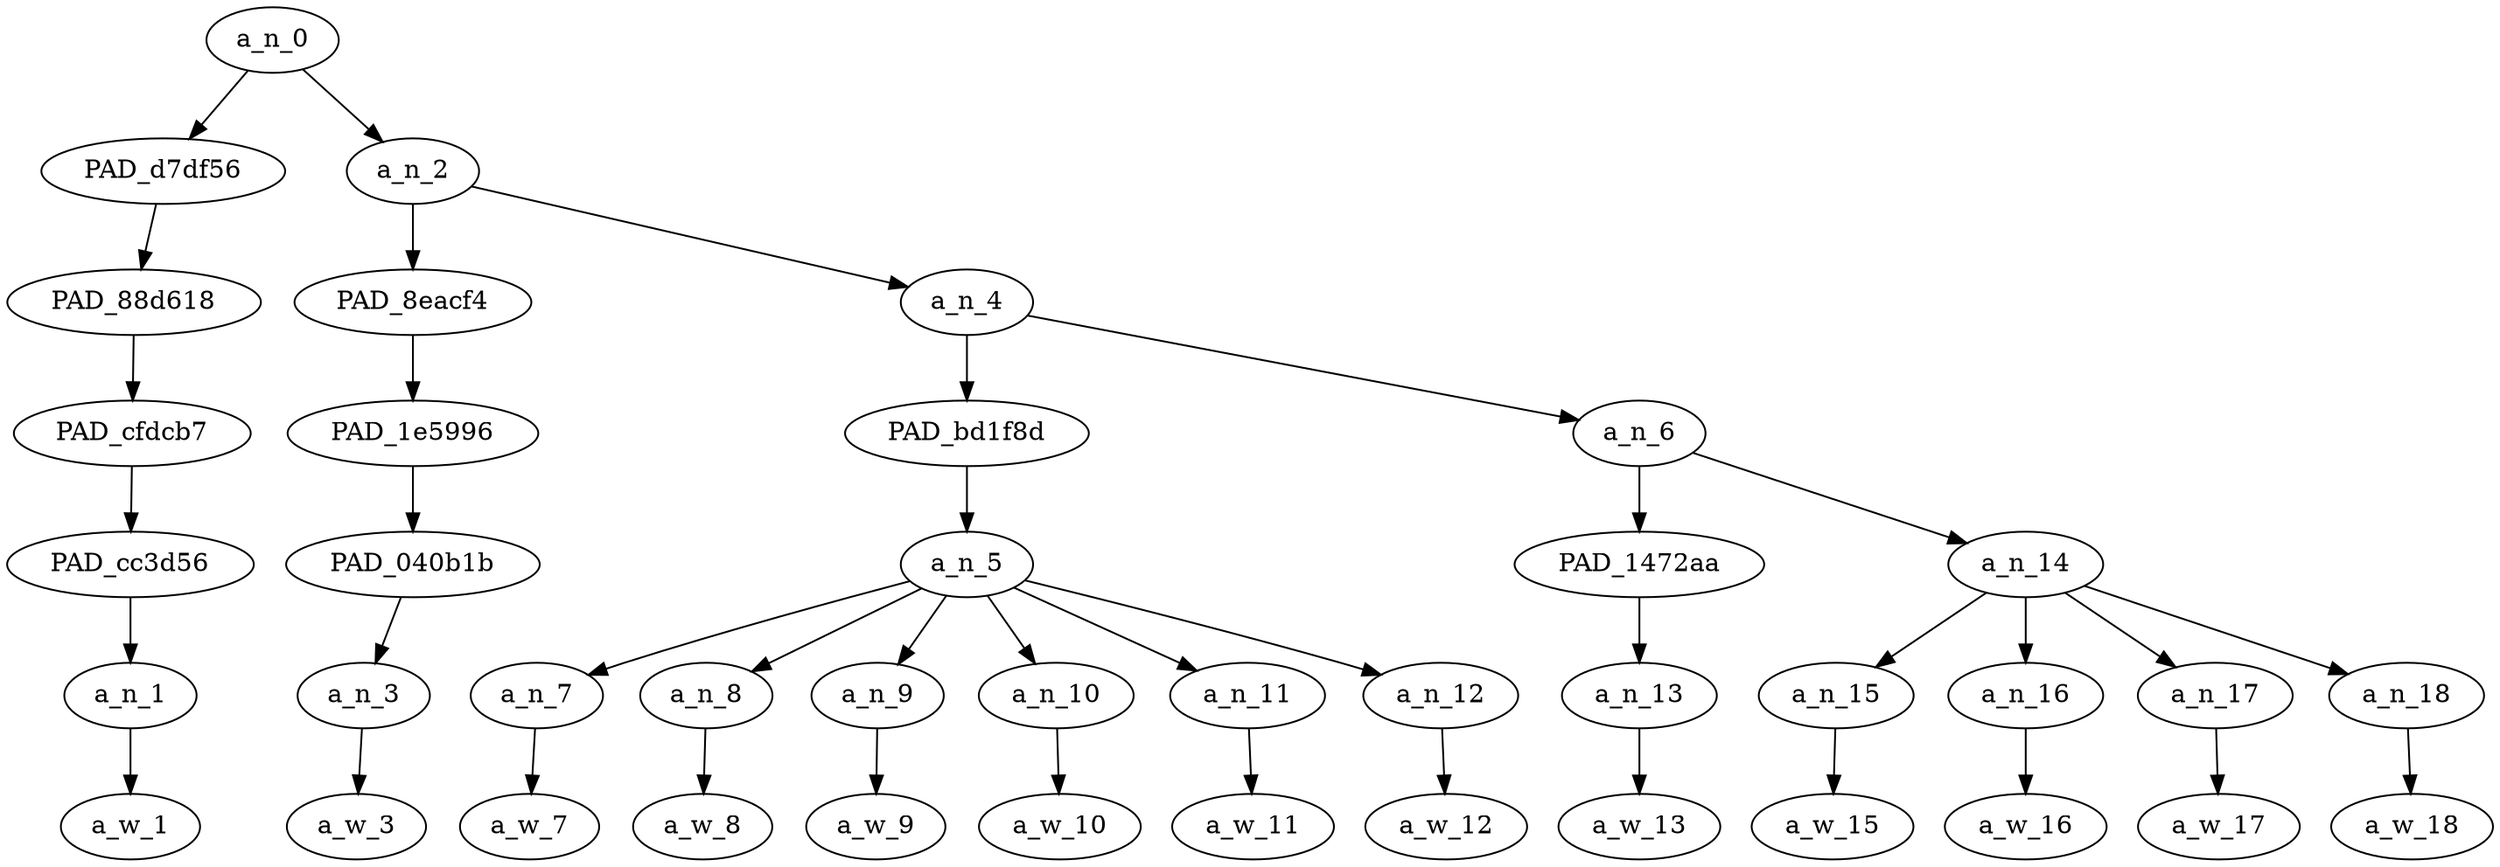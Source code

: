 strict digraph "" {
	a_n_0	[div_dir=1,
		index=0,
		level=6,
		pos="1.96875,6!",
		text_span="[0, 1, 2, 3, 4, 5, 6, 7, 8, 9, 10, 11, 12]",
		value=1.00000001];
	PAD_d7df56	[div_dir=1,
		index=0,
		level=5,
		pos="0.0,5!",
		text_span="[0]",
		value=0.05174824];
	a_n_0 -> PAD_d7df56;
	a_n_2	[div_dir=1,
		index=1,
		level=5,
		pos="3.9375,5!",
		text_span="[1, 2, 3, 4, 5, 6, 7, 8, 9, 10, 11, 12]",
		value=0.94687407];
	a_n_0 -> a_n_2;
	PAD_88d618	[div_dir=1,
		index=0,
		level=4,
		pos="0.0,4!",
		text_span="[0]",
		value=0.05174824];
	PAD_d7df56 -> PAD_88d618;
	PAD_cfdcb7	[div_dir=1,
		index=0,
		level=3,
		pos="0.0,3!",
		text_span="[0]",
		value=0.05174824];
	PAD_88d618 -> PAD_cfdcb7;
	PAD_cc3d56	[div_dir=1,
		index=0,
		level=2,
		pos="0.0,2!",
		text_span="[0]",
		value=0.05174824];
	PAD_cfdcb7 -> PAD_cc3d56;
	a_n_1	[div_dir=1,
		index=0,
		level=1,
		pos="0.0,1!",
		text_span="[0]",
		value=0.05174824];
	PAD_cc3d56 -> a_n_1;
	a_w_1	[div_dir=0,
		index=0,
		level=0,
		pos="0,0!",
		text_span="[0]",
		value=he];
	a_n_1 -> a_w_1;
	PAD_8eacf4	[div_dir=-1,
		index=1,
		level=4,
		pos="1.0,4!",
		text_span="[1]",
		value=0.03943554];
	a_n_2 -> PAD_8eacf4;
	a_n_4	[div_dir=1,
		index=2,
		level=4,
		pos="6.875,4!",
		text_span="[2, 3, 4, 5, 6, 7, 8, 9, 10, 11, 12]",
		value=0.90613629];
	a_n_2 -> a_n_4;
	PAD_1e5996	[div_dir=-1,
		index=1,
		level=3,
		pos="1.0,3!",
		text_span="[1]",
		value=0.03943554];
	PAD_8eacf4 -> PAD_1e5996;
	PAD_040b1b	[div_dir=-1,
		index=1,
		level=2,
		pos="1.0,2!",
		text_span="[1]",
		value=0.03943554];
	PAD_1e5996 -> PAD_040b1b;
	a_n_3	[div_dir=-1,
		index=1,
		level=1,
		pos="1.0,1!",
		text_span="[1]",
		value=0.03943554];
	PAD_040b1b -> a_n_3;
	a_w_3	[div_dir=0,
		index=1,
		level=0,
		pos="1,0!",
		text_span="[1]",
		value=is];
	a_n_3 -> a_w_3;
	PAD_bd1f8d	[div_dir=1,
		index=2,
		level=3,
		pos="4.5,3!",
		text_span="[2, 3, 4, 5, 6, 7]",
		value=0.43877805];
	a_n_4 -> PAD_bd1f8d;
	a_n_6	[div_dir=1,
		index=3,
		level=3,
		pos="9.25,3!",
		text_span="[8, 9, 10, 11, 12]",
		value=0.46595543];
	a_n_4 -> a_n_6;
	a_n_5	[div_dir=1,
		index=2,
		level=2,
		pos="4.5,2!",
		text_span="[2, 3, 4, 5, 6, 7]",
		value=0.43877805];
	PAD_bd1f8d -> a_n_5;
	a_n_7	[div_dir=1,
		index=2,
		level=1,
		pos="2.0,1!",
		text_span="[2]",
		value=0.04495321];
	a_n_5 -> a_n_7;
	a_n_8	[div_dir=1,
		index=3,
		level=1,
		pos="3.0,1!",
		text_span="[3]",
		value=0.13949837];
	a_n_5 -> a_n_8;
	a_n_9	[div_dir=1,
		index=4,
		level=1,
		pos="4.0,1!",
		text_span="[4]",
		value=0.07636530];
	a_n_5 -> a_n_9;
	a_n_10	[div_dir=1,
		index=5,
		level=1,
		pos="5.0,1!",
		text_span="[5]",
		value=0.07193073];
	a_n_5 -> a_n_10;
	a_n_11	[div_dir=1,
		index=6,
		level=1,
		pos="6.0,1!",
		text_span="[6]",
		value=0.05877555];
	a_n_5 -> a_n_11;
	a_n_12	[div_dir=1,
		index=7,
		level=1,
		pos="7.0,1!",
		text_span="[7]",
		value=0.04665595];
	a_n_5 -> a_n_12;
	a_w_7	[div_dir=0,
		index=2,
		level=0,
		pos="2,0!",
		text_span="[2]",
		value=one];
	a_n_7 -> a_w_7;
	a_w_8	[div_dir=0,
		index=3,
		level=0,
		pos="3,0!",
		text_span="[3]",
		value=obnoxious];
	a_n_8 -> a_w_8;
	a_w_9	[div_dir=0,
		index=4,
		level=0,
		pos="4,0!",
		text_span="[4]",
		value=greasy];
	a_n_9 -> a_w_9;
	a_w_10	[div_dir=0,
		index=5,
		level=0,
		pos="5,0!",
		text_span="[5]",
		value=nasty];
	a_n_10 -> a_w_10;
	a_w_11	[div_dir=0,
		index=6,
		level=0,
		pos="6,0!",
		text_span="[6]",
		value=lying];
	a_n_11 -> a_w_11;
	a_w_12	[div_dir=0,
		index=7,
		level=0,
		pos="7,0!",
		text_span="[7]",
		value=self];
	a_n_12 -> a_w_12;
	PAD_1472aa	[div_dir=1,
		index=3,
		level=2,
		pos="8.0,2!",
		text_span="[8]",
		value=0.04495440];
	a_n_6 -> PAD_1472aa;
	a_n_14	[div_dir=1,
		index=4,
		level=2,
		pos="10.5,2!",
		text_span="[9, 10, 11, 12]",
		value=0.41947553];
	a_n_6 -> a_n_14;
	a_n_13	[div_dir=1,
		index=8,
		level=1,
		pos="8.0,1!",
		text_span="[8]",
		value=0.04495440];
	PAD_1472aa -> a_n_13;
	a_w_13	[div_dir=0,
		index=8,
		level=0,
		pos="8,0!",
		text_span="[8]",
		value=serving];
	a_n_13 -> a_w_13;
	a_n_15	[div_dir=1,
		index=9,
		level=1,
		pos="9.0,1!",
		text_span="[9]",
		value=0.06406695];
	a_n_14 -> a_n_15;
	a_n_16	[div_dir=1,
		index=10,
		level=1,
		pos="10.0,1!",
		text_span="[10]",
		value=0.06782954];
	a_n_14 -> a_n_16;
	a_n_17	[div_dir=1,
		index=11,
		level=1,
		pos="11.0,1!",
		text_span="[11]",
		value=0.11967475];
	a_n_14 -> a_n_17;
	a_n_18	[div_dir=1,
		index=12,
		level=1,
		pos="12.0,1!",
		text_span="[12]",
		value=0.16619228];
	a_n_14 -> a_n_18;
	a_w_15	[div_dir=0,
		index=9,
		level=0,
		pos="9,0!",
		text_span="[9]",
		value=horrible];
	a_n_15 -> a_w_15;
	a_w_16	[div_dir=0,
		index=10,
		level=0,
		pos="10,0!",
		text_span="[10]",
		value=little];
	a_n_16 -> a_w_16;
	a_w_17	[div_dir=0,
		index=11,
		level=0,
		pos="11,0!",
		text_span="[11]",
		value=muslim];
	a_n_17 -> a_w_17;
	a_w_18	[div_dir=0,
		index=12,
		level=0,
		pos="12,0!",
		text_span="[12]",
		value=bastard];
	a_n_18 -> a_w_18;
}
